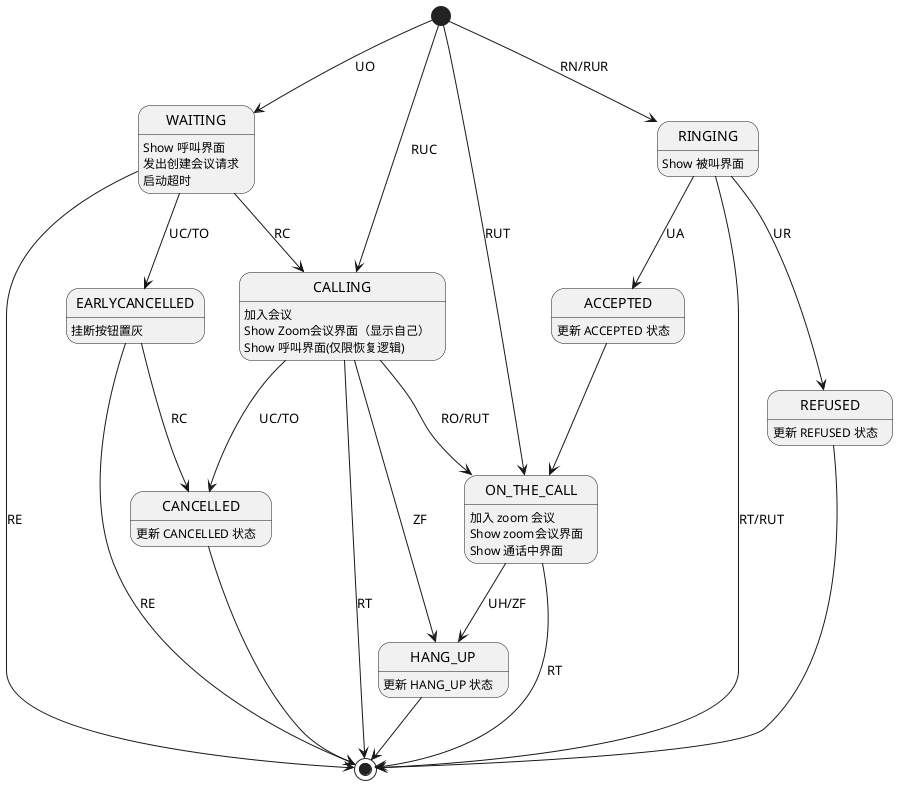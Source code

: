 @startuml

[*] --> WAITING: UO
WAITING --> [*] : RE
WAITING --> EARLYCANCELLED: UC/TO
EARLYCANCELLED --> [*]: RE
EARLYCANCELLED --> CANCELLED: RC

[*] --> CALLING: RUC
WAITING --> CALLING: RC
CALLING --> CANCELLED: UC/TO
CANCELLED --> [*]
CALLING --> [*] : RT
CALLING --> HANG_UP: ZF

[*] --> RINGING: RN/RUR
RINGING --> REFUSED: UR
REFUSED  --> [*]
RINGING --> [*] : RT/RUT
RINGING --> ACCEPTED: UA

[*] --> ON_THE_CALL: RUT
CALLING --> ON_THE_CALL: RO/RUT
ACCEPTED  --> ON_THE_CALL
ON_THE_CALL --> [*]: RT
ON_THE_CALL --> HANG_UP : UH/ZF
HANG_UP --> [*]


WAITING: Show 呼叫界面
WAITING: 发出创建会议请求
WAITING: 启动超时
EARLYCANCELLED: 挂断按钮置灰
CANCELLED: 更新 CANCELLED 状态
CALLING: 加入会议
CALLING: Show Zoom会议界面（显示自己）
CALLING: Show 呼叫界面(仅限恢复逻辑)

RINGING: Show 被叫界面
REFUSED: 更新 REFUSED 状态
ACCEPTED: 更新 ACCEPTED 状态

ON_THE_CALL: 加入 zoom 会议
ON_THE_CALL: Show zoom会议界面
ON_THE_CALL: Show 通话中界面
HANG_UP: 更新 HANG_UP 状态
@enduml